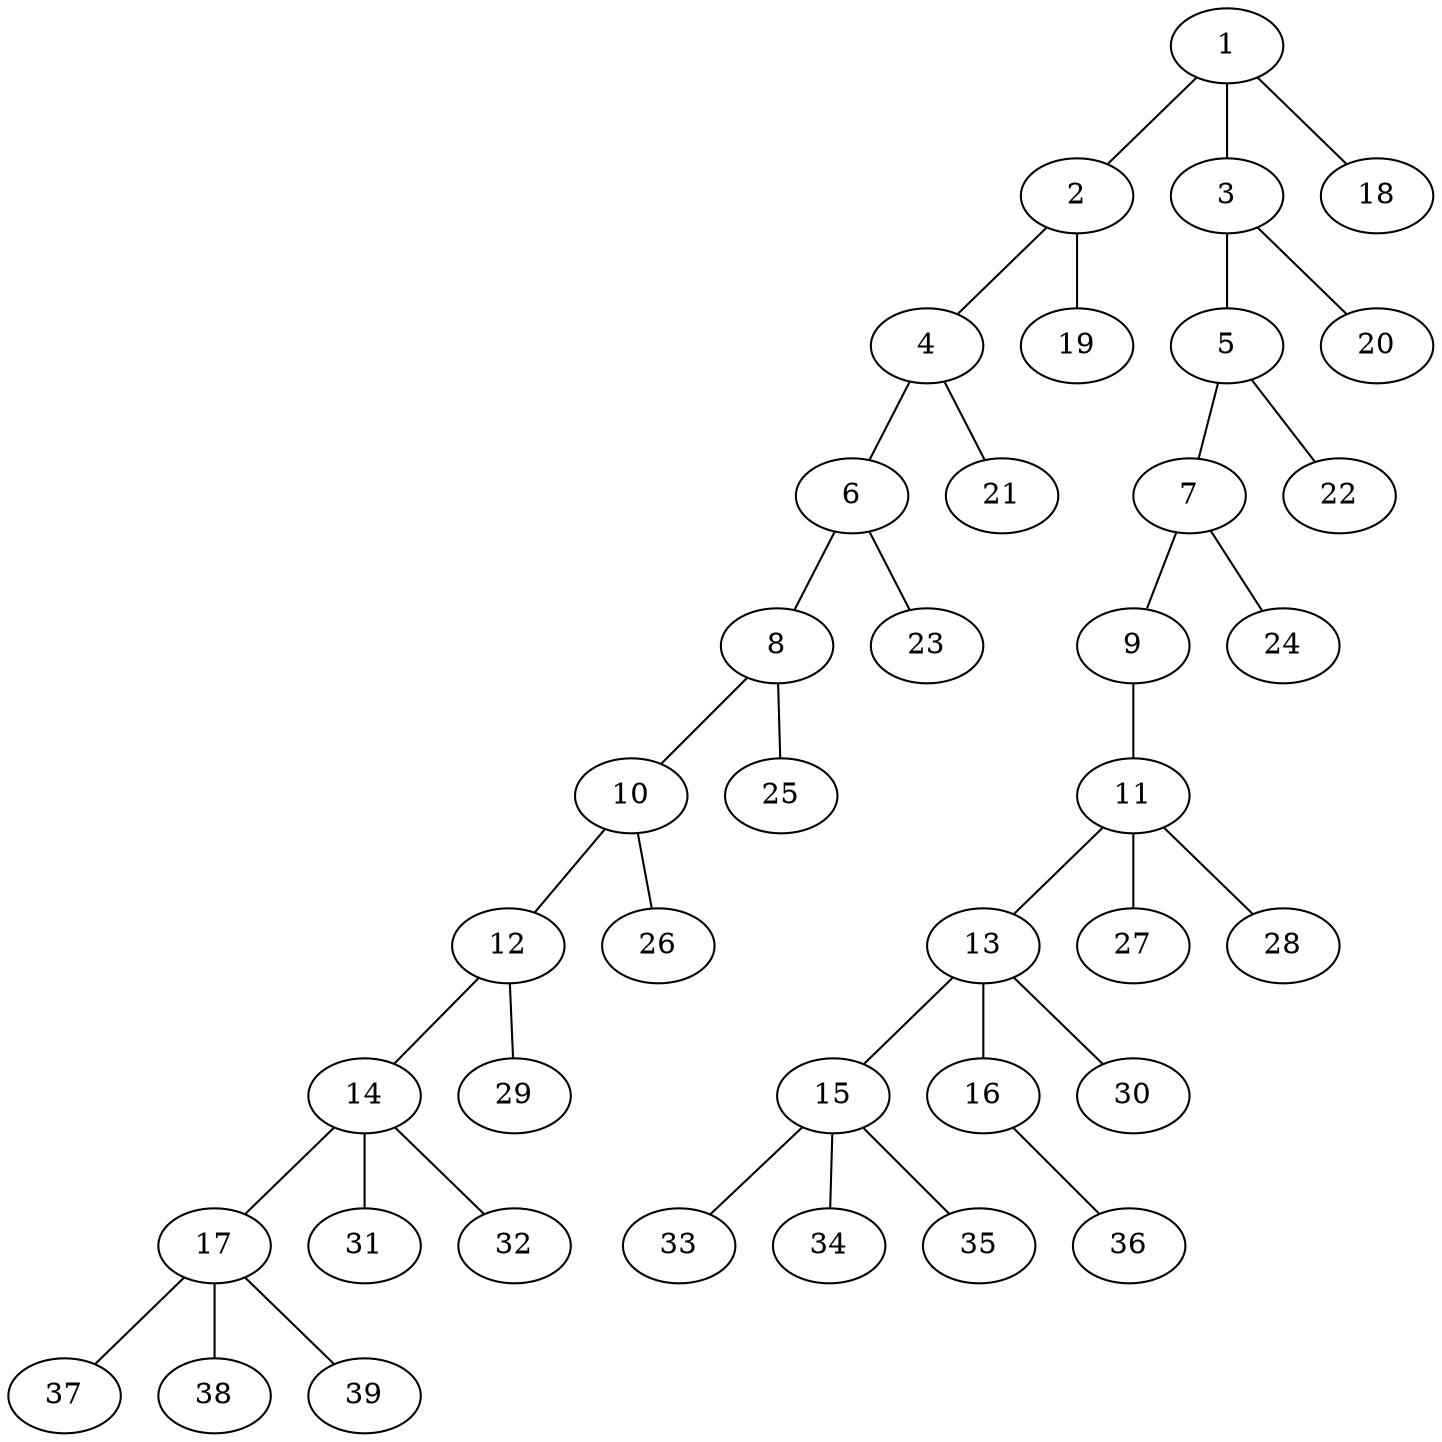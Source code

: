 graph molecule_2858 {
	1	 [chem=C];
	2	 [chem=C];
	1 -- 2	 [valence=1];
	3	 [chem=C];
	1 -- 3	 [valence=2];
	18	 [chem=H];
	1 -- 18	 [valence=1];
	4	 [chem=C];
	2 -- 4	 [valence=2];
	19	 [chem=H];
	2 -- 19	 [valence=1];
	5	 [chem=C];
	3 -- 5	 [valence=1];
	20	 [chem=H];
	3 -- 20	 [valence=1];
	6	 [chem=C];
	4 -- 6	 [valence=1];
	21	 [chem=H];
	4 -- 21	 [valence=1];
	7	 [chem=C];
	5 -- 7	 [valence=2];
	22	 [chem=H];
	5 -- 22	 [valence=1];
	8	 [chem=C];
	6 -- 8	 [valence=2];
	23	 [chem=H];
	6 -- 23	 [valence=1];
	9	 [chem=O];
	7 -- 9	 [valence=1];
	24	 [chem=H];
	7 -- 24	 [valence=1];
	10	 [chem=C];
	8 -- 10	 [valence=1];
	25	 [chem=H];
	8 -- 25	 [valence=1];
	11	 [chem=C];
	9 -- 11	 [valence=1];
	12	 [chem=C];
	10 -- 12	 [valence=2];
	26	 [chem=H];
	10 -- 26	 [valence=1];
	13	 [chem=C];
	11 -- 13	 [valence=1];
	27	 [chem=H];
	11 -- 27	 [valence=1];
	28	 [chem=H];
	11 -- 28	 [valence=1];
	14	 [chem=C];
	12 -- 14	 [valence=1];
	29	 [chem=H];
	12 -- 29	 [valence=1];
	15	 [chem=C];
	13 -- 15	 [valence=1];
	16	 [chem=O];
	13 -- 16	 [valence=1];
	30	 [chem=H];
	13 -- 30	 [valence=1];
	17	 [chem=C];
	14 -- 17	 [valence=1];
	31	 [chem=H];
	14 -- 31	 [valence=1];
	32	 [chem=H];
	14 -- 32	 [valence=1];
	33	 [chem=H];
	15 -- 33	 [valence=1];
	34	 [chem=H];
	15 -- 34	 [valence=1];
	35	 [chem=H];
	15 -- 35	 [valence=1];
	36	 [chem=H];
	16 -- 36	 [valence=1];
	37	 [chem=H];
	17 -- 37	 [valence=1];
	38	 [chem=H];
	17 -- 38	 [valence=1];
	39	 [chem=H];
	17 -- 39	 [valence=1];
}
